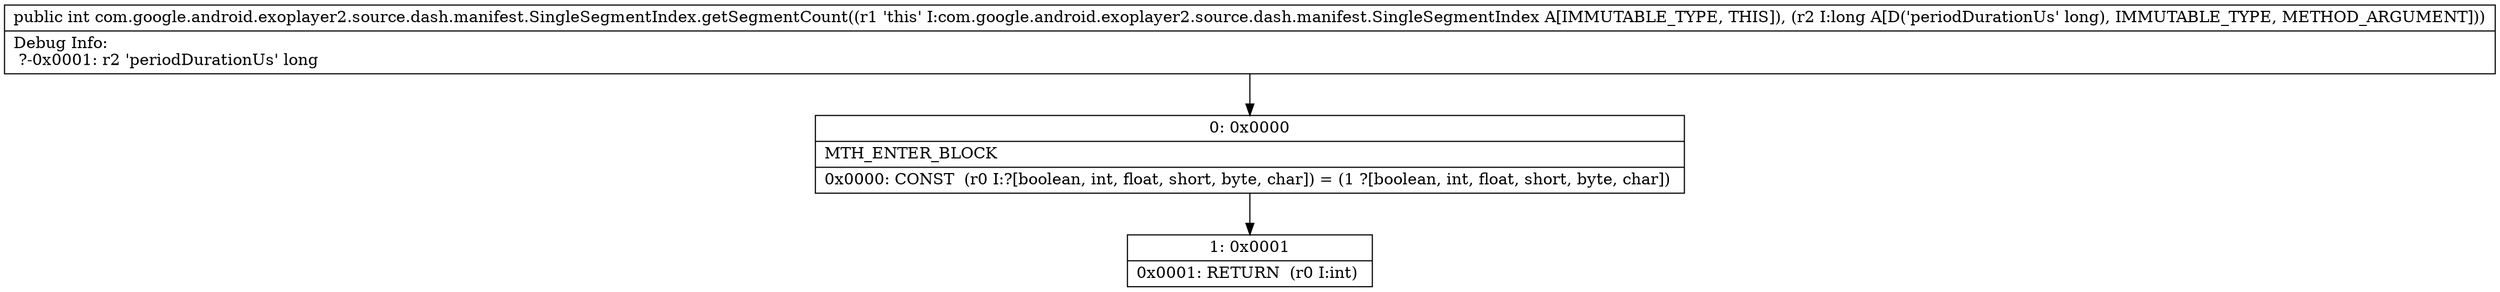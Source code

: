 digraph "CFG forcom.google.android.exoplayer2.source.dash.manifest.SingleSegmentIndex.getSegmentCount(J)I" {
Node_0 [shape=record,label="{0\:\ 0x0000|MTH_ENTER_BLOCK\l|0x0000: CONST  (r0 I:?[boolean, int, float, short, byte, char]) = (1 ?[boolean, int, float, short, byte, char]) \l}"];
Node_1 [shape=record,label="{1\:\ 0x0001|0x0001: RETURN  (r0 I:int) \l}"];
MethodNode[shape=record,label="{public int com.google.android.exoplayer2.source.dash.manifest.SingleSegmentIndex.getSegmentCount((r1 'this' I:com.google.android.exoplayer2.source.dash.manifest.SingleSegmentIndex A[IMMUTABLE_TYPE, THIS]), (r2 I:long A[D('periodDurationUs' long), IMMUTABLE_TYPE, METHOD_ARGUMENT]))  | Debug Info:\l  ?\-0x0001: r2 'periodDurationUs' long\l}"];
MethodNode -> Node_0;
Node_0 -> Node_1;
}

